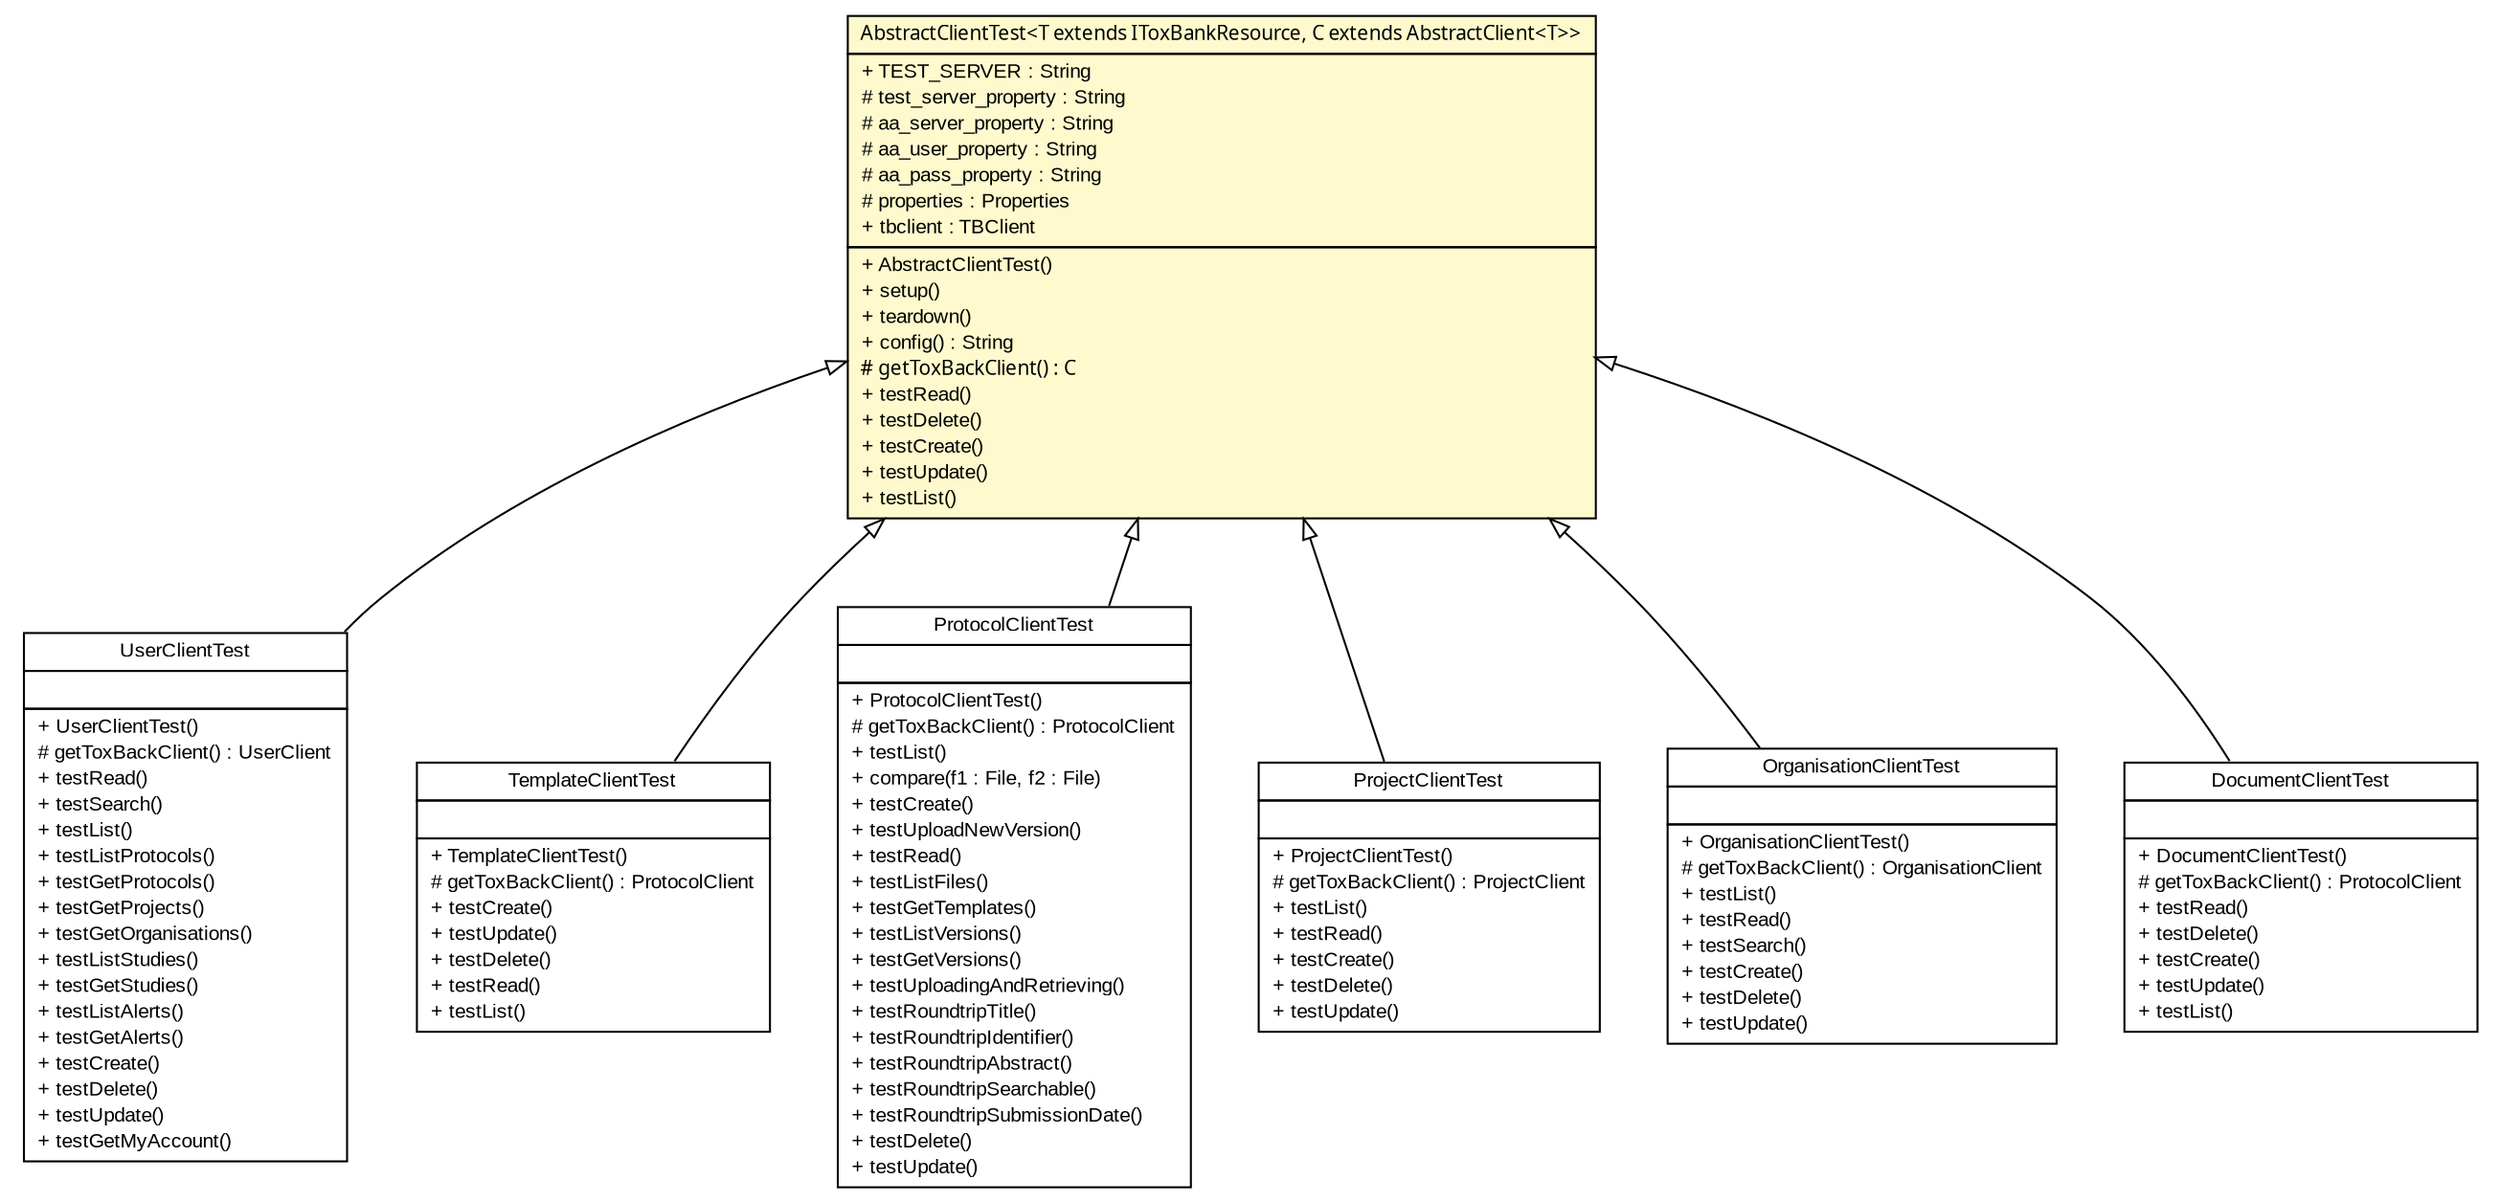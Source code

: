 #!/usr/local/bin/dot
#
# Class diagram 
# Generated by UmlGraph version 4.6 (http://www.spinellis.gr/sw/umlgraph)
#

digraph G {
	edge [fontname="arial",fontsize=10,labelfontname="arial",labelfontsize=10];
	node [fontname="arial",fontsize=10,shape=plaintext];
	// net.toxbank.client.resource.UserClientTest
	c132 [label=<<table border="0" cellborder="1" cellspacing="0" cellpadding="2" port="p" href="./UserClientTest.html">
		<tr><td><table border="0" cellspacing="0" cellpadding="1">
			<tr><td> UserClientTest </td></tr>
		</table></td></tr>
		<tr><td><table border="0" cellspacing="0" cellpadding="1">
			<tr><td align="left">  </td></tr>
		</table></td></tr>
		<tr><td><table border="0" cellspacing="0" cellpadding="1">
			<tr><td align="left"> + UserClientTest() </td></tr>
			<tr><td align="left"> # getToxBackClient() : UserClient </td></tr>
			<tr><td align="left"> + testRead() </td></tr>
			<tr><td align="left"> + testSearch() </td></tr>
			<tr><td align="left"> + testList() </td></tr>
			<tr><td align="left"> + testListProtocols() </td></tr>
			<tr><td align="left"> + testGetProtocols() </td></tr>
			<tr><td align="left"> + testGetProjects() </td></tr>
			<tr><td align="left"> + testGetOrganisations() </td></tr>
			<tr><td align="left"> + testListStudies() </td></tr>
			<tr><td align="left"> + testGetStudies() </td></tr>
			<tr><td align="left"> + testListAlerts() </td></tr>
			<tr><td align="left"> + testGetAlerts() </td></tr>
			<tr><td align="left"> + testCreate() </td></tr>
			<tr><td align="left"> + testDelete() </td></tr>
			<tr><td align="left"> + testUpdate() </td></tr>
			<tr><td align="left"> + testGetMyAccount() </td></tr>
		</table></td></tr>
		</table>>, fontname="arial", fontcolor="black", fontsize=10.0];
	// net.toxbank.client.resource.TemplateClientTest
	c133 [label=<<table border="0" cellborder="1" cellspacing="0" cellpadding="2" port="p" href="./TemplateClientTest.html">
		<tr><td><table border="0" cellspacing="0" cellpadding="1">
			<tr><td> TemplateClientTest </td></tr>
		</table></td></tr>
		<tr><td><table border="0" cellspacing="0" cellpadding="1">
			<tr><td align="left">  </td></tr>
		</table></td></tr>
		<tr><td><table border="0" cellspacing="0" cellpadding="1">
			<tr><td align="left"> + TemplateClientTest() </td></tr>
			<tr><td align="left"> # getToxBackClient() : ProtocolClient </td></tr>
			<tr><td align="left"> + testCreate() </td></tr>
			<tr><td align="left"> + testUpdate() </td></tr>
			<tr><td align="left"> + testDelete() </td></tr>
			<tr><td align="left"> + testRead() </td></tr>
			<tr><td align="left"> + testList() </td></tr>
		</table></td></tr>
		</table>>, fontname="arial", fontcolor="black", fontsize=10.0];
	// net.toxbank.client.resource.ProtocolClientTest
	c135 [label=<<table border="0" cellborder="1" cellspacing="0" cellpadding="2" port="p" href="./ProtocolClientTest.html">
		<tr><td><table border="0" cellspacing="0" cellpadding="1">
			<tr><td> ProtocolClientTest </td></tr>
		</table></td></tr>
		<tr><td><table border="0" cellspacing="0" cellpadding="1">
			<tr><td align="left">  </td></tr>
		</table></td></tr>
		<tr><td><table border="0" cellspacing="0" cellpadding="1">
			<tr><td align="left"> + ProtocolClientTest() </td></tr>
			<tr><td align="left"> # getToxBackClient() : ProtocolClient </td></tr>
			<tr><td align="left"> + testList() </td></tr>
			<tr><td align="left"> + compare(f1 : File, f2 : File) </td></tr>
			<tr><td align="left"> + testCreate() </td></tr>
			<tr><td align="left"> + testUploadNewVersion() </td></tr>
			<tr><td align="left"> + testRead() </td></tr>
			<tr><td align="left"> + testListFiles() </td></tr>
			<tr><td align="left"> + testGetTemplates() </td></tr>
			<tr><td align="left"> + testListVersions() </td></tr>
			<tr><td align="left"> + testGetVersions() </td></tr>
			<tr><td align="left"> + testUploadingAndRetrieving() </td></tr>
			<tr><td align="left"> + testRoundtripTitle() </td></tr>
			<tr><td align="left"> + testRoundtripIdentifier() </td></tr>
			<tr><td align="left"> + testRoundtripAbstract() </td></tr>
			<tr><td align="left"> + testRoundtripSearchable() </td></tr>
			<tr><td align="left"> + testRoundtripSubmissionDate() </td></tr>
			<tr><td align="left"> + testDelete() </td></tr>
			<tr><td align="left"> + testUpdate() </td></tr>
		</table></td></tr>
		</table>>, fontname="arial", fontcolor="black", fontsize=10.0];
	// net.toxbank.client.resource.ProjectClientTest
	c136 [label=<<table border="0" cellborder="1" cellspacing="0" cellpadding="2" port="p" href="./ProjectClientTest.html">
		<tr><td><table border="0" cellspacing="0" cellpadding="1">
			<tr><td> ProjectClientTest </td></tr>
		</table></td></tr>
		<tr><td><table border="0" cellspacing="0" cellpadding="1">
			<tr><td align="left">  </td></tr>
		</table></td></tr>
		<tr><td><table border="0" cellspacing="0" cellpadding="1">
			<tr><td align="left"> + ProjectClientTest() </td></tr>
			<tr><td align="left"> # getToxBackClient() : ProjectClient </td></tr>
			<tr><td align="left"> + testList() </td></tr>
			<tr><td align="left"> + testRead() </td></tr>
			<tr><td align="left"> + testCreate() </td></tr>
			<tr><td align="left"> + testDelete() </td></tr>
			<tr><td align="left"> + testUpdate() </td></tr>
		</table></td></tr>
		</table>>, fontname="arial", fontcolor="black", fontsize=10.0];
	// net.toxbank.client.resource.OrganisationClientTest
	c137 [label=<<table border="0" cellborder="1" cellspacing="0" cellpadding="2" port="p" href="./OrganisationClientTest.html">
		<tr><td><table border="0" cellspacing="0" cellpadding="1">
			<tr><td> OrganisationClientTest </td></tr>
		</table></td></tr>
		<tr><td><table border="0" cellspacing="0" cellpadding="1">
			<tr><td align="left">  </td></tr>
		</table></td></tr>
		<tr><td><table border="0" cellspacing="0" cellpadding="1">
			<tr><td align="left"> + OrganisationClientTest() </td></tr>
			<tr><td align="left"> # getToxBackClient() : OrganisationClient </td></tr>
			<tr><td align="left"> + testList() </td></tr>
			<tr><td align="left"> + testRead() </td></tr>
			<tr><td align="left"> + testSearch() </td></tr>
			<tr><td align="left"> + testCreate() </td></tr>
			<tr><td align="left"> + testDelete() </td></tr>
			<tr><td align="left"> + testUpdate() </td></tr>
		</table></td></tr>
		</table>>, fontname="arial", fontcolor="black", fontsize=10.0];
	// net.toxbank.client.resource.DocumentClientTest
	c138 [label=<<table border="0" cellborder="1" cellspacing="0" cellpadding="2" port="p" href="./DocumentClientTest.html">
		<tr><td><table border="0" cellspacing="0" cellpadding="1">
			<tr><td> DocumentClientTest </td></tr>
		</table></td></tr>
		<tr><td><table border="0" cellspacing="0" cellpadding="1">
			<tr><td align="left">  </td></tr>
		</table></td></tr>
		<tr><td><table border="0" cellspacing="0" cellpadding="1">
			<tr><td align="left"> + DocumentClientTest() </td></tr>
			<tr><td align="left"> # getToxBackClient() : ProtocolClient </td></tr>
			<tr><td align="left"> + testRead() </td></tr>
			<tr><td align="left"> + testDelete() </td></tr>
			<tr><td align="left"> + testCreate() </td></tr>
			<tr><td align="left"> + testUpdate() </td></tr>
			<tr><td align="left"> + testList() </td></tr>
		</table></td></tr>
		</table>>, fontname="arial", fontcolor="black", fontsize=10.0];
	// net.toxbank.client.resource.AbstractClientTest<T extends net.toxbank.client.resource.IToxBankResource, C extends net.toxbank.client.resource.AbstractClient<T>>
	c142 [label=<<table border="0" cellborder="1" cellspacing="0" cellpadding="2" port="p" bgcolor="lemonChiffon" href="./AbstractClientTest.html">
		<tr><td><table border="0" cellspacing="0" cellpadding="1">
			<tr><td><font face="ariali"> AbstractClientTest&lt;T extends IToxBankResource, C extends AbstractClient&lt;T&gt;&gt; </font></td></tr>
		</table></td></tr>
		<tr><td><table border="0" cellspacing="0" cellpadding="1">
			<tr><td align="left"> + TEST_SERVER : String </td></tr>
			<tr><td align="left"> # test_server_property : String </td></tr>
			<tr><td align="left"> # aa_server_property : String </td></tr>
			<tr><td align="left"> # aa_user_property : String </td></tr>
			<tr><td align="left"> # aa_pass_property : String </td></tr>
			<tr><td align="left"> # properties : Properties </td></tr>
			<tr><td align="left"> + tbclient : TBClient </td></tr>
		</table></td></tr>
		<tr><td><table border="0" cellspacing="0" cellpadding="1">
			<tr><td align="left"> + AbstractClientTest() </td></tr>
			<tr><td align="left"> + setup() </td></tr>
			<tr><td align="left"> + teardown() </td></tr>
			<tr><td align="left"> + config() : String </td></tr>
			<tr><td align="left"><font face="ariali" point-size="10.0"> # getToxBackClient() : C </font></td></tr>
			<tr><td align="left"> + testRead() </td></tr>
			<tr><td align="left"> + testDelete() </td></tr>
			<tr><td align="left"> + testCreate() </td></tr>
			<tr><td align="left"> + testUpdate() </td></tr>
			<tr><td align="left"> + testList() </td></tr>
		</table></td></tr>
		</table>>, fontname="arial", fontcolor="black", fontsize=10.0];
	//net.toxbank.client.resource.UserClientTest extends net.toxbank.client.resource.AbstractClientTest<net.toxbank.client.resource.User, net.toxbank.client.resource.UserClient>
	c142:p -> c132:p [dir=back,arrowtail=empty];
	//net.toxbank.client.resource.TemplateClientTest extends net.toxbank.client.resource.AbstractClientTest<net.toxbank.client.resource.Protocol, net.toxbank.client.resource.ProtocolClient>
	c142:p -> c133:p [dir=back,arrowtail=empty];
	//net.toxbank.client.resource.ProtocolClientTest extends net.toxbank.client.resource.AbstractClientTest<net.toxbank.client.resource.Protocol, net.toxbank.client.resource.ProtocolClient>
	c142:p -> c135:p [dir=back,arrowtail=empty];
	//net.toxbank.client.resource.ProjectClientTest extends net.toxbank.client.resource.AbstractClientTest<net.toxbank.client.resource.Project, net.toxbank.client.resource.ProjectClient>
	c142:p -> c136:p [dir=back,arrowtail=empty];
	//net.toxbank.client.resource.OrganisationClientTest extends net.toxbank.client.resource.AbstractClientTest<net.toxbank.client.resource.Organisation, net.toxbank.client.resource.OrganisationClient>
	c142:p -> c137:p [dir=back,arrowtail=empty];
	//net.toxbank.client.resource.DocumentClientTest extends net.toxbank.client.resource.AbstractClientTest<net.toxbank.client.resource.Protocol, net.toxbank.client.resource.ProtocolClient>
	c142:p -> c138:p [dir=back,arrowtail=empty];
}

